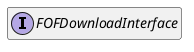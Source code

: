 @startuml
set namespaceSeparator \\
hide members
hide << alias >> circle

interface FOFDownloadInterface
@enduml
